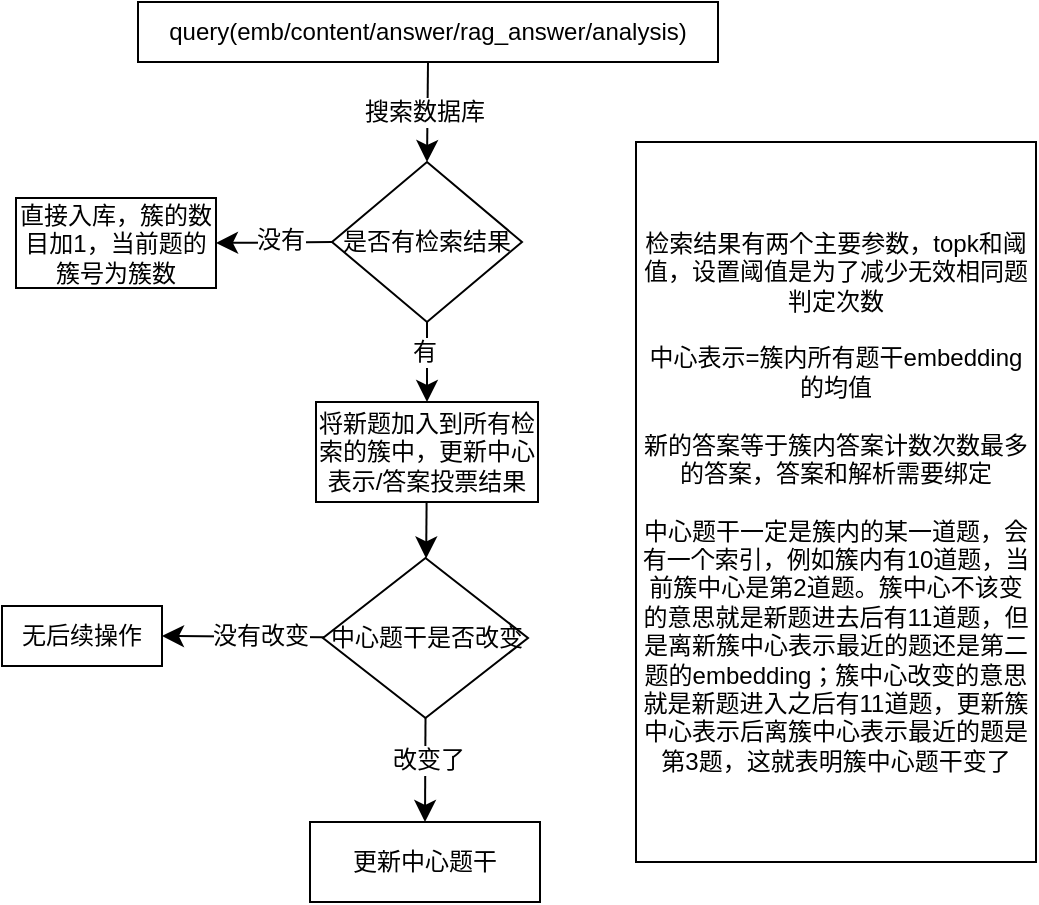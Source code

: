 <mxfile version="24.7.17">
  <diagram name="Page-1" id="74e2e168-ea6b-b213-b513-2b3c1d86103e">
    <mxGraphModel dx="954" dy="689" grid="1" gridSize="10" guides="1" tooltips="1" connect="1" arrows="1" fold="1" page="1" pageScale="1" pageWidth="1100" pageHeight="850" background="none" math="0" shadow="0">
      <root>
        <mxCell id="0" />
        <mxCell id="1" parent="0" />
        <mxCell id="xPAFDYVkaVms7dZqZz4D-2" value="query(emb/content/answer/rag_answer/analysis)" style="rounded=0;whiteSpace=wrap;html=1;" vertex="1" parent="1">
          <mxGeometry x="101" y="70" width="290" height="30" as="geometry" />
        </mxCell>
        <mxCell id="xPAFDYVkaVms7dZqZz4D-7" style="edgeStyle=none;curved=1;rounded=0;orthogonalLoop=1;jettySize=auto;html=1;entryX=0.5;entryY=0;entryDx=0;entryDy=0;fontSize=12;startSize=8;endSize=8;exitX=0.5;exitY=1;exitDx=0;exitDy=0;" edge="1" parent="1" source="xPAFDYVkaVms7dZqZz4D-2" target="xPAFDYVkaVms7dZqZz4D-8">
          <mxGeometry relative="1" as="geometry">
            <mxPoint x="195.005" y="110" as="sourcePoint" />
            <mxPoint x="203.24" y="180" as="targetPoint" />
          </mxGeometry>
        </mxCell>
        <mxCell id="xPAFDYVkaVms7dZqZz4D-15" value="搜索数据库" style="edgeLabel;html=1;align=center;verticalAlign=middle;resizable=0;points=[];fontSize=12;" vertex="1" connectable="0" parent="xPAFDYVkaVms7dZqZz4D-7">
          <mxGeometry x="-0.001" y="-2" relative="1" as="geometry">
            <mxPoint as="offset" />
          </mxGeometry>
        </mxCell>
        <mxCell id="xPAFDYVkaVms7dZqZz4D-11" style="edgeStyle=none;curved=1;rounded=0;orthogonalLoop=1;jettySize=auto;html=1;exitX=0;exitY=0.5;exitDx=0;exitDy=0;entryX=1;entryY=0.5;entryDx=0;entryDy=0;fontSize=12;startSize=8;endSize=8;" edge="1" parent="1" source="xPAFDYVkaVms7dZqZz4D-8" target="xPAFDYVkaVms7dZqZz4D-9">
          <mxGeometry relative="1" as="geometry" />
        </mxCell>
        <mxCell id="xPAFDYVkaVms7dZqZz4D-13" value="没有" style="edgeLabel;html=1;align=center;verticalAlign=middle;resizable=0;points=[];fontSize=12;" vertex="1" connectable="0" parent="xPAFDYVkaVms7dZqZz4D-11">
          <mxGeometry x="-0.111" y="-1" relative="1" as="geometry">
            <mxPoint as="offset" />
          </mxGeometry>
        </mxCell>
        <mxCell id="xPAFDYVkaVms7dZqZz4D-8" value="是否有检索结果" style="rhombus;whiteSpace=wrap;html=1;" vertex="1" parent="1">
          <mxGeometry x="198" y="150" width="95" height="80" as="geometry" />
        </mxCell>
        <mxCell id="xPAFDYVkaVms7dZqZz4D-9" value="直接入库，簇的数目加1，当前题的簇号为簇数" style="rounded=0;whiteSpace=wrap;html=1;" vertex="1" parent="1">
          <mxGeometry x="40" y="168" width="100" height="45" as="geometry" />
        </mxCell>
        <mxCell id="xPAFDYVkaVms7dZqZz4D-18" value="" style="edgeStyle=none;curved=1;rounded=0;orthogonalLoop=1;jettySize=auto;html=1;fontSize=12;startSize=8;endSize=8;" edge="1" parent="1" source="xPAFDYVkaVms7dZqZz4D-10" target="xPAFDYVkaVms7dZqZz4D-17">
          <mxGeometry relative="1" as="geometry" />
        </mxCell>
        <mxCell id="xPAFDYVkaVms7dZqZz4D-10" value="将新题加入到所有检索的簇中，更新中心表示/答案投票结果" style="rounded=0;whiteSpace=wrap;html=1;" vertex="1" parent="1">
          <mxGeometry x="190" y="270" width="111" height="50" as="geometry" />
        </mxCell>
        <mxCell id="xPAFDYVkaVms7dZqZz4D-12" style="edgeStyle=none;curved=1;rounded=0;orthogonalLoop=1;jettySize=auto;html=1;fontSize=12;startSize=8;endSize=8;exitX=0.5;exitY=1;exitDx=0;exitDy=0;entryX=0.5;entryY=0;entryDx=0;entryDy=0;" edge="1" parent="1" source="xPAFDYVkaVms7dZqZz4D-8" target="xPAFDYVkaVms7dZqZz4D-10">
          <mxGeometry relative="1" as="geometry">
            <mxPoint x="235" y="271" as="targetPoint" />
          </mxGeometry>
        </mxCell>
        <mxCell id="xPAFDYVkaVms7dZqZz4D-14" value="有" style="edgeLabel;html=1;align=center;verticalAlign=middle;resizable=0;points=[];fontSize=12;" vertex="1" connectable="0" parent="xPAFDYVkaVms7dZqZz4D-12">
          <mxGeometry x="-0.267" y="-2" relative="1" as="geometry">
            <mxPoint as="offset" />
          </mxGeometry>
        </mxCell>
        <mxCell id="xPAFDYVkaVms7dZqZz4D-16" style="edgeStyle=none;curved=1;rounded=0;orthogonalLoop=1;jettySize=auto;html=1;entryX=0.5;entryY=0;entryDx=0;entryDy=0;fontSize=12;startSize=8;endSize=8;" edge="1" parent="1" source="xPAFDYVkaVms7dZqZz4D-10" target="xPAFDYVkaVms7dZqZz4D-10">
          <mxGeometry relative="1" as="geometry" />
        </mxCell>
        <mxCell id="xPAFDYVkaVms7dZqZz4D-19" style="edgeStyle=none;curved=1;rounded=0;orthogonalLoop=1;jettySize=auto;html=1;fontSize=12;startSize=8;endSize=8;entryX=1;entryY=0.5;entryDx=0;entryDy=0;" edge="1" parent="1" source="xPAFDYVkaVms7dZqZz4D-17" target="xPAFDYVkaVms7dZqZz4D-20">
          <mxGeometry relative="1" as="geometry">
            <mxPoint x="130" y="370" as="targetPoint" />
          </mxGeometry>
        </mxCell>
        <mxCell id="xPAFDYVkaVms7dZqZz4D-22" value="没有改变" style="edgeLabel;html=1;align=center;verticalAlign=middle;resizable=0;points=[];fontSize=12;" vertex="1" connectable="0" parent="xPAFDYVkaVms7dZqZz4D-19">
          <mxGeometry x="-0.212" y="-1" relative="1" as="geometry">
            <mxPoint as="offset" />
          </mxGeometry>
        </mxCell>
        <mxCell id="xPAFDYVkaVms7dZqZz4D-21" style="edgeStyle=none;curved=1;rounded=0;orthogonalLoop=1;jettySize=auto;html=1;exitX=0.5;exitY=1;exitDx=0;exitDy=0;fontSize=12;startSize=8;endSize=8;entryX=0.5;entryY=0;entryDx=0;entryDy=0;" edge="1" parent="1" source="xPAFDYVkaVms7dZqZz4D-17" target="xPAFDYVkaVms7dZqZz4D-24">
          <mxGeometry relative="1" as="geometry">
            <mxPoint x="245" y="470" as="targetPoint" />
          </mxGeometry>
        </mxCell>
        <mxCell id="xPAFDYVkaVms7dZqZz4D-23" value="改变了" style="edgeLabel;html=1;align=center;verticalAlign=middle;resizable=0;points=[];fontSize=12;" vertex="1" connectable="0" parent="xPAFDYVkaVms7dZqZz4D-21">
          <mxGeometry x="-0.19" y="1" relative="1" as="geometry">
            <mxPoint as="offset" />
          </mxGeometry>
        </mxCell>
        <mxCell id="xPAFDYVkaVms7dZqZz4D-17" value="中心题干是否改变" style="rhombus;whiteSpace=wrap;html=1;" vertex="1" parent="1">
          <mxGeometry x="193.5" y="348" width="102.5" height="80" as="geometry" />
        </mxCell>
        <mxCell id="xPAFDYVkaVms7dZqZz4D-20" value="无后续操作" style="rounded=0;whiteSpace=wrap;html=1;" vertex="1" parent="1">
          <mxGeometry x="33" y="372" width="80" height="30" as="geometry" />
        </mxCell>
        <mxCell id="xPAFDYVkaVms7dZqZz4D-24" value="更新中心题干" style="rounded=0;whiteSpace=wrap;html=1;" vertex="1" parent="1">
          <mxGeometry x="187" y="480" width="115" height="40" as="geometry" />
        </mxCell>
        <mxCell id="xPAFDYVkaVms7dZqZz4D-30" value="&lt;div&gt;检索结果有两个主要参数，topk和阈值，设置阈值是为了减少无效相同题判定次数&lt;/div&gt;&lt;div&gt;&lt;br&gt;&lt;/div&gt;中心表示=簇内所有题干embedding的均值&lt;div&gt;&lt;br&gt;&lt;div&gt;新的答案等于簇内答案计数次数最多的答案，答案和解析需要绑定&lt;/div&gt;&lt;/div&gt;&lt;div&gt;&lt;br&gt;&lt;/div&gt;&lt;div&gt;中心题干一定是簇内的某一道题，会有一个索引，例如簇内有10道题，当前簇中心是第2道题。簇中心不该变的意思就是新题进去后有11道题，但是离新簇中心表示最近的题还是第二题的embedding；簇中心改变的意思就是新题进入之后有11道题，更新簇中心表示后离簇中心表示最近的题是第3题，这就表明簇中心题干变了&lt;/div&gt;" style="rounded=0;whiteSpace=wrap;html=1;" vertex="1" parent="1">
          <mxGeometry x="350" y="140" width="200" height="360" as="geometry" />
        </mxCell>
      </root>
    </mxGraphModel>
  </diagram>
</mxfile>
